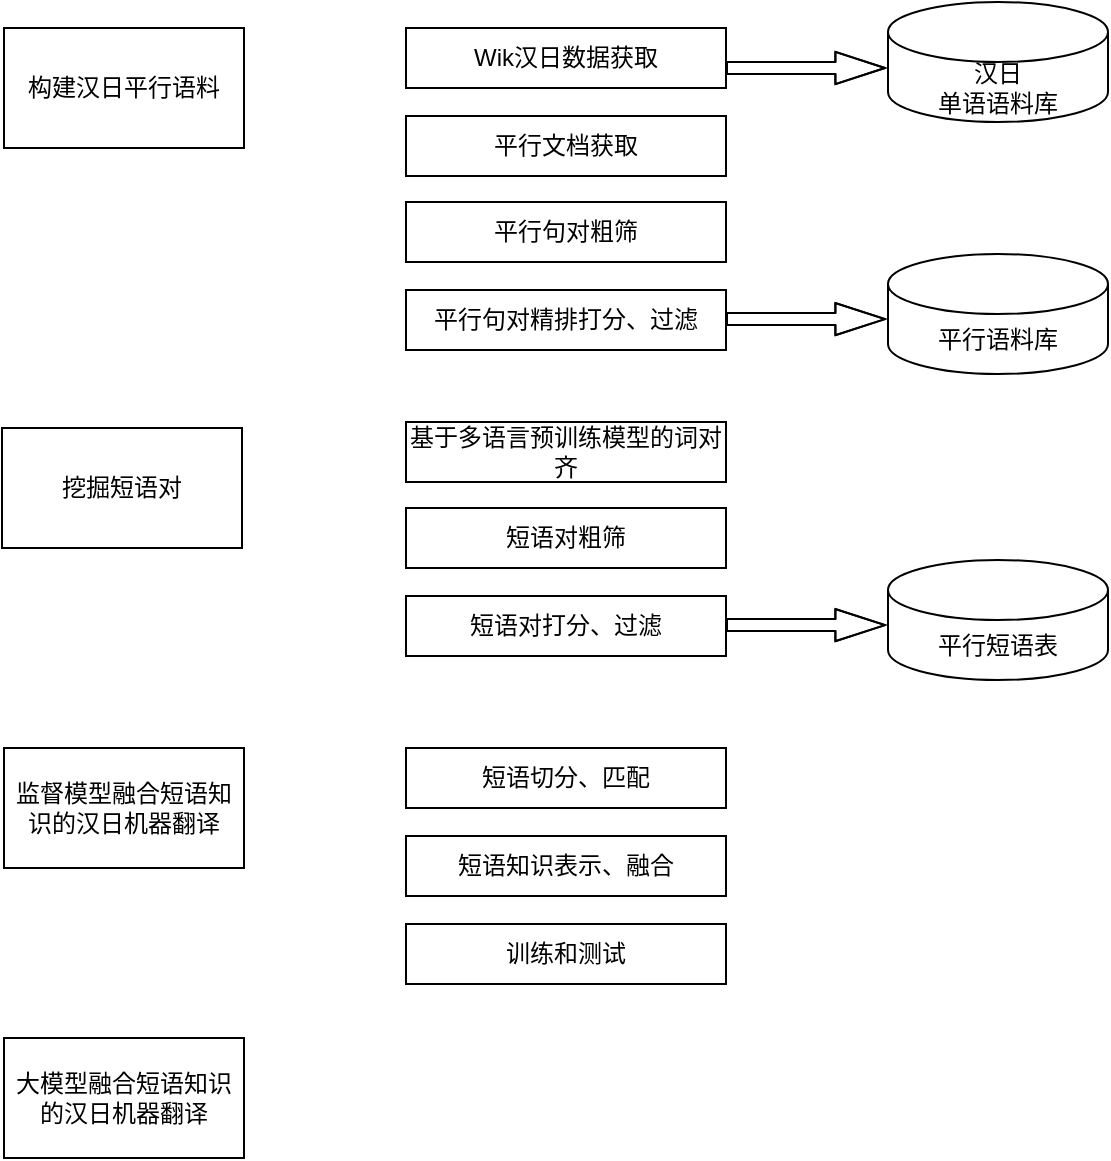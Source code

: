 <mxfile version="24.2.5" type="github">
  <diagram name="第 1 页" id="-u-DV1lfXEBN9TmRHup7">
    <mxGraphModel dx="867" dy="477" grid="1" gridSize="10" guides="1" tooltips="1" connect="1" arrows="1" fold="1" page="1" pageScale="1" pageWidth="827" pageHeight="1169" math="0" shadow="0">
      <root>
        <mxCell id="0" />
        <mxCell id="1" parent="0" />
        <mxCell id="0YlX4NZNZCxpl2N6hZSD-1" value="平行文档获取" style="rounded=0;whiteSpace=wrap;html=1;" vertex="1" parent="1">
          <mxGeometry x="320" y="124" width="160" height="30" as="geometry" />
        </mxCell>
        <mxCell id="0YlX4NZNZCxpl2N6hZSD-2" value="挖掘短语对" style="rounded=0;whiteSpace=wrap;html=1;" vertex="1" parent="1">
          <mxGeometry x="118" y="280" width="120" height="60" as="geometry" />
        </mxCell>
        <mxCell id="0YlX4NZNZCxpl2N6hZSD-3" value="监督模型融合短语知识的汉日机器翻译" style="rounded=0;whiteSpace=wrap;html=1;" vertex="1" parent="1">
          <mxGeometry x="119" y="440" width="120" height="60" as="geometry" />
        </mxCell>
        <mxCell id="0YlX4NZNZCxpl2N6hZSD-4" value="大模型融合短语知识的汉日机器翻译" style="rounded=0;whiteSpace=wrap;html=1;" vertex="1" parent="1">
          <mxGeometry x="119" y="585" width="120" height="60" as="geometry" />
        </mxCell>
        <mxCell id="0YlX4NZNZCxpl2N6hZSD-5" value="构建汉日平行语料" style="rounded=0;whiteSpace=wrap;html=1;" vertex="1" parent="1">
          <mxGeometry x="119" y="80" width="120" height="60" as="geometry" />
        </mxCell>
        <mxCell id="0YlX4NZNZCxpl2N6hZSD-6" value="平行句对粗筛" style="rounded=0;whiteSpace=wrap;html=1;" vertex="1" parent="1">
          <mxGeometry x="320" y="167" width="160" height="30" as="geometry" />
        </mxCell>
        <mxCell id="0YlX4NZNZCxpl2N6hZSD-7" value="平行句对精排打分、过滤" style="rounded=0;whiteSpace=wrap;html=1;" vertex="1" parent="1">
          <mxGeometry x="320" y="211" width="160" height="30" as="geometry" />
        </mxCell>
        <mxCell id="0YlX4NZNZCxpl2N6hZSD-8" value="平行语料库" style="shape=cylinder3;whiteSpace=wrap;html=1;boundedLbl=1;backgroundOutline=1;size=15;" vertex="1" parent="1">
          <mxGeometry x="561" y="193" width="110" height="60" as="geometry" />
        </mxCell>
        <mxCell id="0YlX4NZNZCxpl2N6hZSD-9" value="Wik汉日数据获取" style="rounded=0;whiteSpace=wrap;html=1;" vertex="1" parent="1">
          <mxGeometry x="320" y="80" width="160" height="30" as="geometry" />
        </mxCell>
        <mxCell id="0YlX4NZNZCxpl2N6hZSD-10" value="汉日&lt;div&gt;单语语料库&lt;/div&gt;" style="shape=cylinder3;whiteSpace=wrap;html=1;boundedLbl=1;backgroundOutline=1;size=15;" vertex="1" parent="1">
          <mxGeometry x="561" y="67" width="110" height="60" as="geometry" />
        </mxCell>
        <mxCell id="0YlX4NZNZCxpl2N6hZSD-11" value="" style="shape=flexArrow;endArrow=classic;html=1;rounded=0;width=6;endWidth=9.091;endSize=7.936;" edge="1" parent="1">
          <mxGeometry width="50" height="50" relative="1" as="geometry">
            <mxPoint x="480" y="100" as="sourcePoint" />
            <mxPoint x="560" y="100" as="targetPoint" />
            <Array as="points">
              <mxPoint x="520" y="100" />
            </Array>
          </mxGeometry>
        </mxCell>
        <mxCell id="0YlX4NZNZCxpl2N6hZSD-12" value="" style="shape=flexArrow;endArrow=classic;html=1;rounded=0;width=6;endWidth=9.091;endSize=7.936;" edge="1" parent="1">
          <mxGeometry width="50" height="50" relative="1" as="geometry">
            <mxPoint x="480" y="225.55" as="sourcePoint" />
            <mxPoint x="560" y="225.55" as="targetPoint" />
            <Array as="points">
              <mxPoint x="520" y="225.55" />
            </Array>
          </mxGeometry>
        </mxCell>
        <mxCell id="0YlX4NZNZCxpl2N6hZSD-13" value="基于多语言预训练模型的词对齐" style="rounded=0;whiteSpace=wrap;html=1;" vertex="1" parent="1">
          <mxGeometry x="320" y="277" width="160" height="30" as="geometry" />
        </mxCell>
        <mxCell id="0YlX4NZNZCxpl2N6hZSD-14" value="短语对粗筛" style="rounded=0;whiteSpace=wrap;html=1;" vertex="1" parent="1">
          <mxGeometry x="320" y="320" width="160" height="30" as="geometry" />
        </mxCell>
        <mxCell id="0YlX4NZNZCxpl2N6hZSD-15" value="短语对打分、过滤" style="rounded=0;whiteSpace=wrap;html=1;" vertex="1" parent="1">
          <mxGeometry x="320" y="364" width="160" height="30" as="geometry" />
        </mxCell>
        <mxCell id="0YlX4NZNZCxpl2N6hZSD-16" value="平行短语表" style="shape=cylinder3;whiteSpace=wrap;html=1;boundedLbl=1;backgroundOutline=1;size=15;" vertex="1" parent="1">
          <mxGeometry x="561" y="346" width="110" height="60" as="geometry" />
        </mxCell>
        <mxCell id="0YlX4NZNZCxpl2N6hZSD-17" value="" style="shape=flexArrow;endArrow=classic;html=1;rounded=0;width=6;endWidth=9.091;endSize=7.936;" edge="1" parent="1">
          <mxGeometry width="50" height="50" relative="1" as="geometry">
            <mxPoint x="480" y="378.55" as="sourcePoint" />
            <mxPoint x="560" y="378.55" as="targetPoint" />
            <Array as="points">
              <mxPoint x="520" y="378.55" />
            </Array>
          </mxGeometry>
        </mxCell>
        <mxCell id="0YlX4NZNZCxpl2N6hZSD-21" value="短语切分、匹配" style="rounded=0;whiteSpace=wrap;html=1;" vertex="1" parent="1">
          <mxGeometry x="320" y="440" width="160" height="30" as="geometry" />
        </mxCell>
        <mxCell id="0YlX4NZNZCxpl2N6hZSD-22" value="短语知识表示、融合" style="rounded=0;whiteSpace=wrap;html=1;" vertex="1" parent="1">
          <mxGeometry x="320" y="484" width="160" height="30" as="geometry" />
        </mxCell>
        <mxCell id="0YlX4NZNZCxpl2N6hZSD-24" value="训练和测试" style="rounded=0;whiteSpace=wrap;html=1;" vertex="1" parent="1">
          <mxGeometry x="320" y="528" width="160" height="30" as="geometry" />
        </mxCell>
      </root>
    </mxGraphModel>
  </diagram>
</mxfile>
